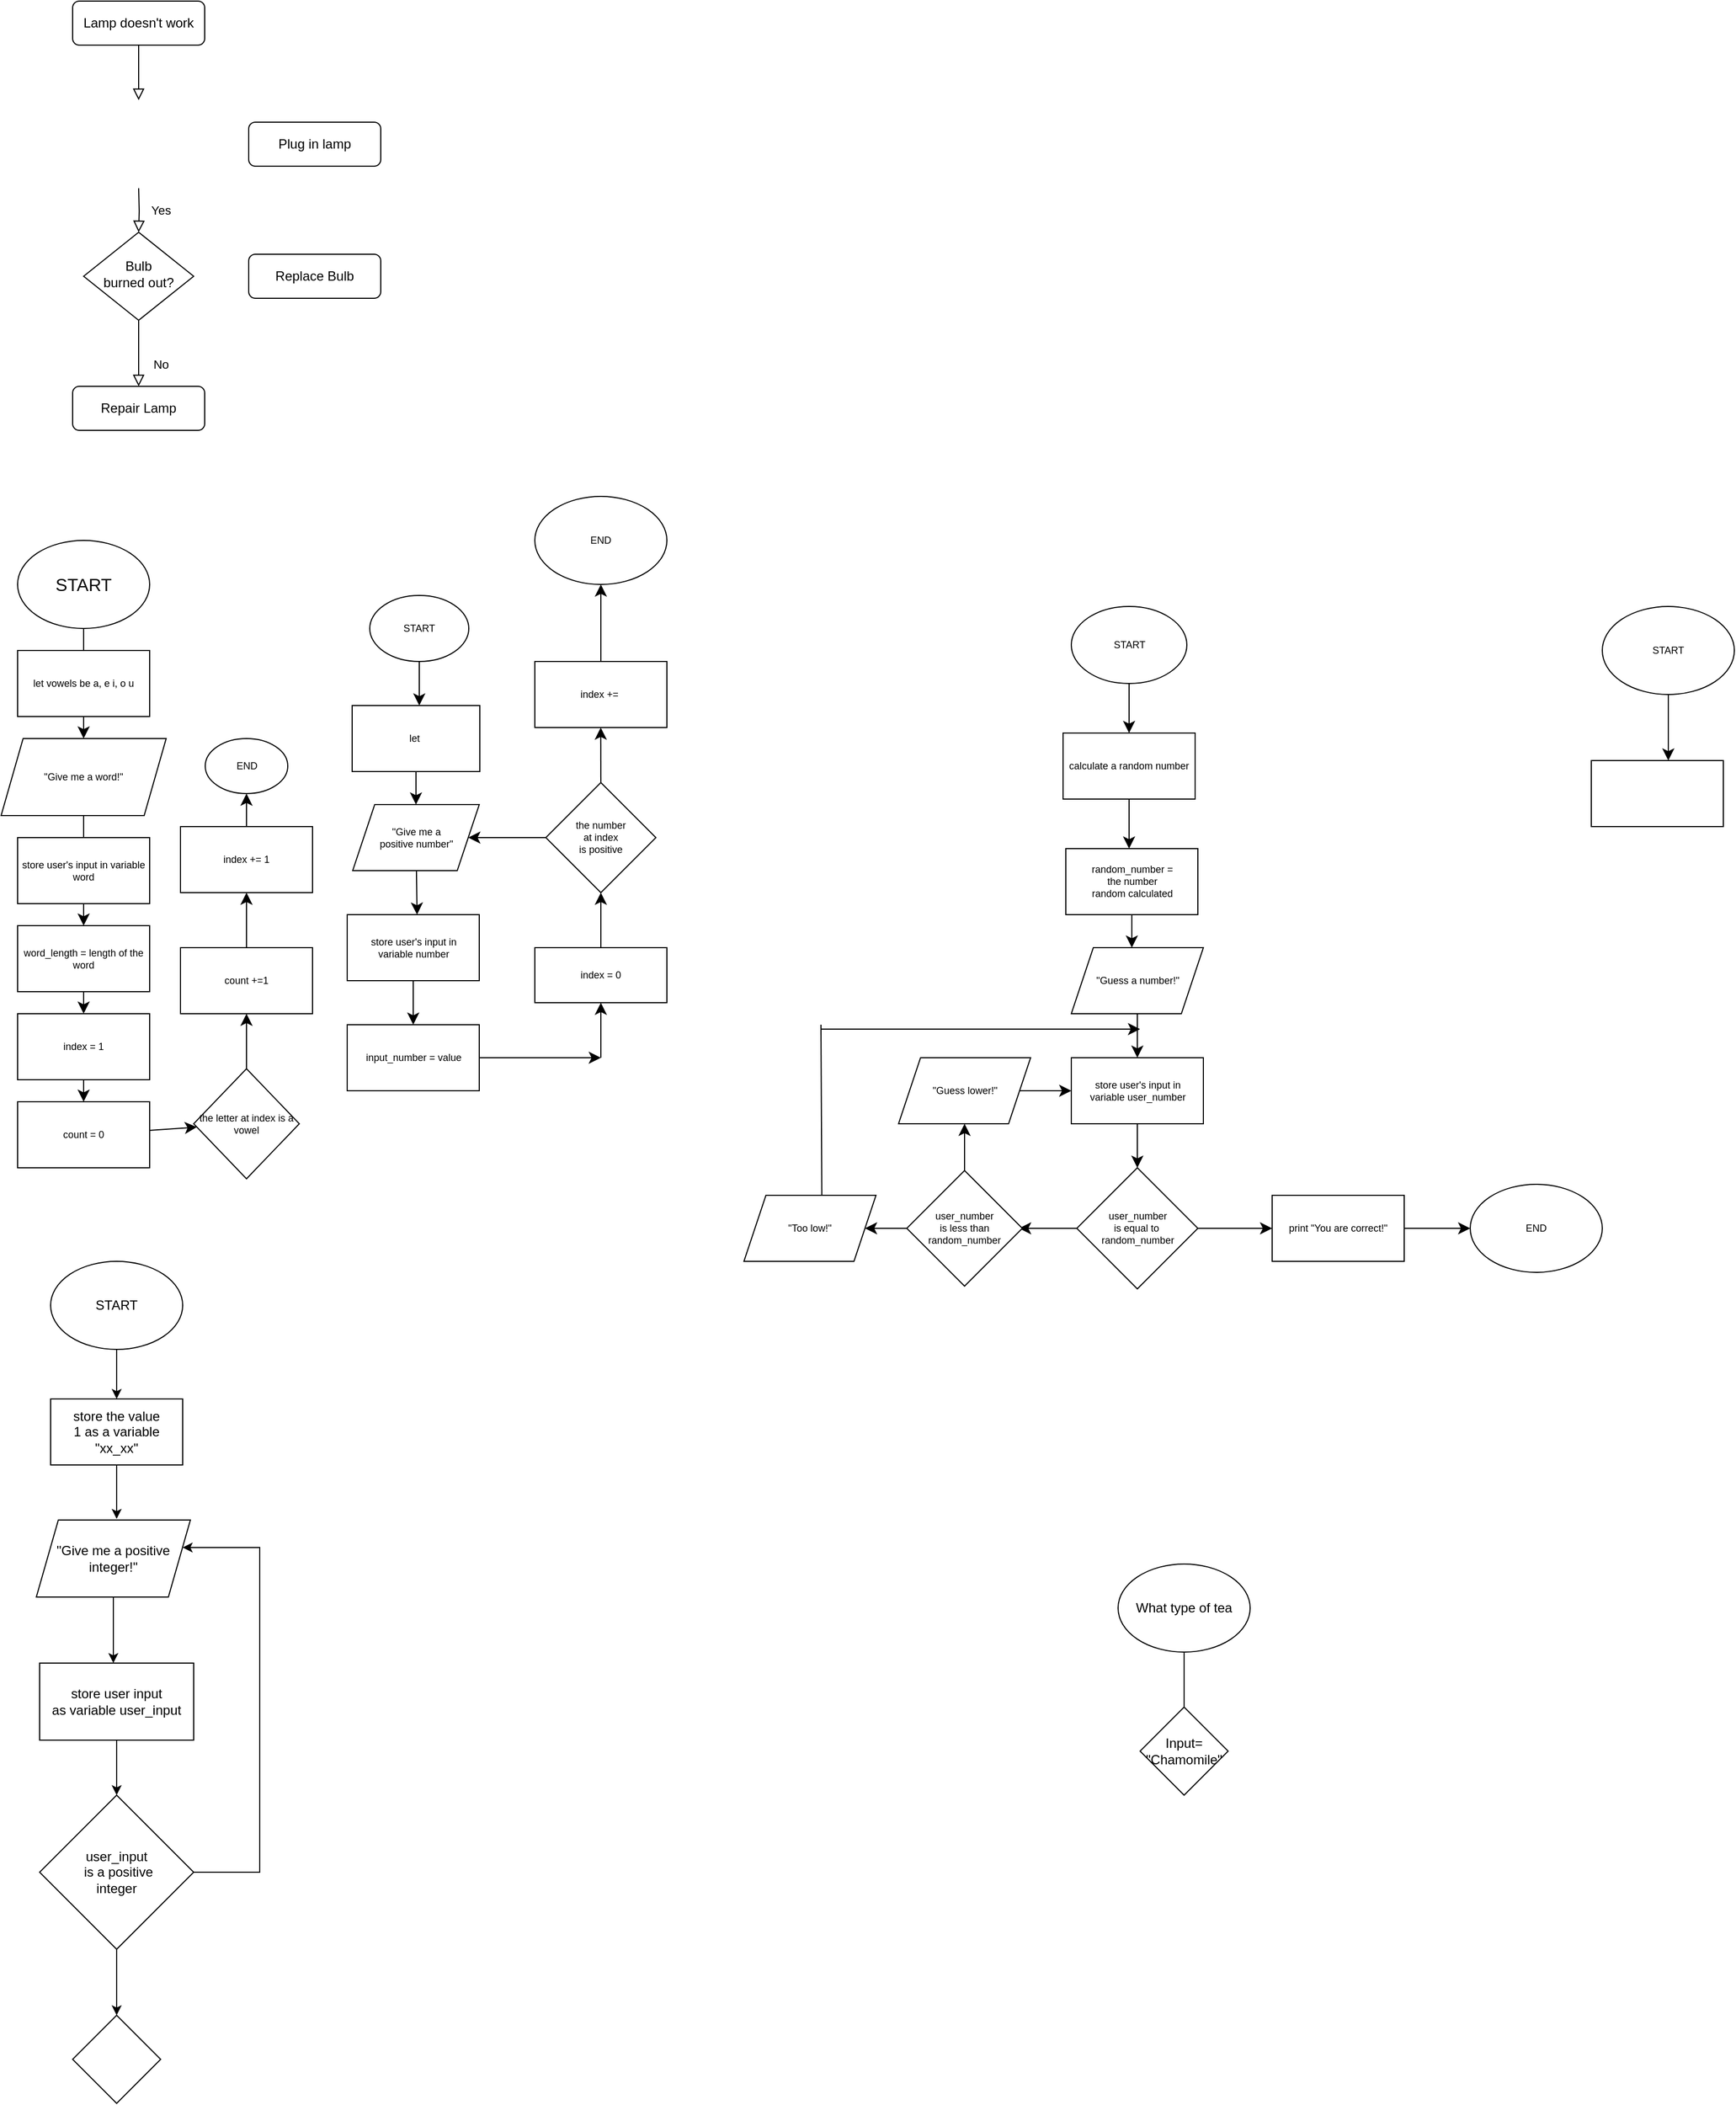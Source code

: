 <mxfile version="20.8.5" type="github" pages="2">
  <diagram id="C5RBs43oDa-KdzZeNtuy" name="Page-1">
    <mxGraphModel dx="758" dy="748" grid="1" gridSize="10" guides="1" tooltips="1" connect="1" arrows="1" fold="1" page="1" pageScale="1" pageWidth="827" pageHeight="1169" math="0" shadow="0">
      <root>
        <mxCell id="WIyWlLk6GJQsqaUBKTNV-0" />
        <mxCell id="WIyWlLk6GJQsqaUBKTNV-1" parent="WIyWlLk6GJQsqaUBKTNV-0" />
        <mxCell id="WIyWlLk6GJQsqaUBKTNV-2" value="" style="rounded=0;html=1;jettySize=auto;orthogonalLoop=1;fontSize=11;endArrow=block;endFill=0;endSize=8;strokeWidth=1;shadow=0;labelBackgroundColor=none;edgeStyle=orthogonalEdgeStyle;" parent="WIyWlLk6GJQsqaUBKTNV-1" source="WIyWlLk6GJQsqaUBKTNV-3" edge="1">
          <mxGeometry relative="1" as="geometry">
            <mxPoint x="220" y="170" as="targetPoint" />
          </mxGeometry>
        </mxCell>
        <mxCell id="WIyWlLk6GJQsqaUBKTNV-3" value="Lamp doesn&#39;t work" style="rounded=1;whiteSpace=wrap;html=1;fontSize=12;glass=0;strokeWidth=1;shadow=0;" parent="WIyWlLk6GJQsqaUBKTNV-1" vertex="1">
          <mxGeometry x="160" y="80" width="120" height="40" as="geometry" />
        </mxCell>
        <mxCell id="WIyWlLk6GJQsqaUBKTNV-4" value="Yes" style="rounded=0;html=1;jettySize=auto;orthogonalLoop=1;fontSize=11;endArrow=block;endFill=0;endSize=8;strokeWidth=1;shadow=0;labelBackgroundColor=none;edgeStyle=orthogonalEdgeStyle;" parent="WIyWlLk6GJQsqaUBKTNV-1" target="WIyWlLk6GJQsqaUBKTNV-10" edge="1">
          <mxGeometry y="20" relative="1" as="geometry">
            <mxPoint as="offset" />
            <mxPoint x="220" y="250" as="sourcePoint" />
          </mxGeometry>
        </mxCell>
        <mxCell id="WIyWlLk6GJQsqaUBKTNV-7" value="Plug in lamp" style="rounded=1;whiteSpace=wrap;html=1;fontSize=12;glass=0;strokeWidth=1;shadow=0;" parent="WIyWlLk6GJQsqaUBKTNV-1" vertex="1">
          <mxGeometry x="320" y="190" width="120" height="40" as="geometry" />
        </mxCell>
        <mxCell id="WIyWlLk6GJQsqaUBKTNV-8" value="No" style="rounded=0;html=1;jettySize=auto;orthogonalLoop=1;fontSize=11;endArrow=block;endFill=0;endSize=8;strokeWidth=1;shadow=0;labelBackgroundColor=none;edgeStyle=orthogonalEdgeStyle;" parent="WIyWlLk6GJQsqaUBKTNV-1" source="WIyWlLk6GJQsqaUBKTNV-10" target="WIyWlLk6GJQsqaUBKTNV-11" edge="1">
          <mxGeometry x="0.333" y="20" relative="1" as="geometry">
            <mxPoint as="offset" />
          </mxGeometry>
        </mxCell>
        <mxCell id="WIyWlLk6GJQsqaUBKTNV-10" value="Bulb&lt;br&gt;burned out?" style="rhombus;whiteSpace=wrap;html=1;shadow=0;fontFamily=Helvetica;fontSize=12;align=center;strokeWidth=1;spacing=6;spacingTop=-4;" parent="WIyWlLk6GJQsqaUBKTNV-1" vertex="1">
          <mxGeometry x="170" y="290" width="100" height="80" as="geometry" />
        </mxCell>
        <mxCell id="WIyWlLk6GJQsqaUBKTNV-11" value="Repair Lamp" style="rounded=1;whiteSpace=wrap;html=1;fontSize=12;glass=0;strokeWidth=1;shadow=0;" parent="WIyWlLk6GJQsqaUBKTNV-1" vertex="1">
          <mxGeometry x="160" y="430" width="120" height="40" as="geometry" />
        </mxCell>
        <mxCell id="WIyWlLk6GJQsqaUBKTNV-12" value="Replace Bulb" style="rounded=1;whiteSpace=wrap;html=1;fontSize=12;glass=0;strokeWidth=1;shadow=0;" parent="WIyWlLk6GJQsqaUBKTNV-1" vertex="1">
          <mxGeometry x="320" y="310" width="120" height="40" as="geometry" />
        </mxCell>
        <mxCell id="6rkK3X_Y7HJ2kkGCpfae-19" value="" style="edgeStyle=none;curved=1;rounded=0;orthogonalLoop=1;jettySize=auto;html=1;fontSize=9;startSize=8;endSize=8;" parent="WIyWlLk6GJQsqaUBKTNV-1" source="6rkK3X_Y7HJ2kkGCpfae-0" target="6rkK3X_Y7HJ2kkGCpfae-2" edge="1">
          <mxGeometry relative="1" as="geometry" />
        </mxCell>
        <mxCell id="6rkK3X_Y7HJ2kkGCpfae-0" value="START" style="ellipse;whiteSpace=wrap;html=1;fontSize=16;" parent="WIyWlLk6GJQsqaUBKTNV-1" vertex="1">
          <mxGeometry x="110" y="570" width="120" height="80" as="geometry" />
        </mxCell>
        <mxCell id="6rkK3X_Y7HJ2kkGCpfae-20" value="" style="edgeStyle=none;curved=1;rounded=0;orthogonalLoop=1;jettySize=auto;html=1;fontSize=9;startSize=8;endSize=8;" parent="WIyWlLk6GJQsqaUBKTNV-1" source="6rkK3X_Y7HJ2kkGCpfae-2" target="6rkK3X_Y7HJ2kkGCpfae-8" edge="1">
          <mxGeometry relative="1" as="geometry" />
        </mxCell>
        <mxCell id="6rkK3X_Y7HJ2kkGCpfae-2" value="&quot;Give me a word!&quot;" style="shape=parallelogram;perimeter=parallelogramPerimeter;whiteSpace=wrap;html=1;fixedSize=1;fontSize=9;" parent="WIyWlLk6GJQsqaUBKTNV-1" vertex="1">
          <mxGeometry x="95" y="750" width="150" height="70" as="geometry" />
        </mxCell>
        <mxCell id="6rkK3X_Y7HJ2kkGCpfae-3" value="let vowels be a, e i, o u" style="rounded=0;whiteSpace=wrap;html=1;fontSize=9;" parent="WIyWlLk6GJQsqaUBKTNV-1" vertex="1">
          <mxGeometry x="110" y="670" width="120" height="60" as="geometry" />
        </mxCell>
        <mxCell id="6rkK3X_Y7HJ2kkGCpfae-4" style="edgeStyle=none;curved=1;rounded=0;orthogonalLoop=1;jettySize=auto;html=1;exitX=0.5;exitY=1;exitDx=0;exitDy=0;fontSize=9;startSize=8;endSize=8;" parent="WIyWlLk6GJQsqaUBKTNV-1" source="6rkK3X_Y7HJ2kkGCpfae-3" target="6rkK3X_Y7HJ2kkGCpfae-3" edge="1">
          <mxGeometry relative="1" as="geometry" />
        </mxCell>
        <mxCell id="6rkK3X_Y7HJ2kkGCpfae-7" value="store user&#39;s input in variable word" style="rounded=0;whiteSpace=wrap;html=1;fontSize=9;" parent="WIyWlLk6GJQsqaUBKTNV-1" vertex="1">
          <mxGeometry x="110" y="840" width="120" height="60" as="geometry" />
        </mxCell>
        <mxCell id="6rkK3X_Y7HJ2kkGCpfae-21" value="" style="edgeStyle=none;curved=1;rounded=0;orthogonalLoop=1;jettySize=auto;html=1;fontSize=9;startSize=8;endSize=8;" parent="WIyWlLk6GJQsqaUBKTNV-1" source="6rkK3X_Y7HJ2kkGCpfae-8" target="6rkK3X_Y7HJ2kkGCpfae-11" edge="1">
          <mxGeometry relative="1" as="geometry" />
        </mxCell>
        <mxCell id="6rkK3X_Y7HJ2kkGCpfae-8" value="word_length = length of the word" style="rounded=0;whiteSpace=wrap;html=1;fontSize=9;" parent="WIyWlLk6GJQsqaUBKTNV-1" vertex="1">
          <mxGeometry x="110" y="920" width="120" height="60" as="geometry" />
        </mxCell>
        <mxCell id="6rkK3X_Y7HJ2kkGCpfae-22" value="" style="edgeStyle=none;curved=1;rounded=0;orthogonalLoop=1;jettySize=auto;html=1;fontSize=9;startSize=8;endSize=8;" parent="WIyWlLk6GJQsqaUBKTNV-1" source="6rkK3X_Y7HJ2kkGCpfae-11" target="6rkK3X_Y7HJ2kkGCpfae-16" edge="1">
          <mxGeometry relative="1" as="geometry" />
        </mxCell>
        <mxCell id="6rkK3X_Y7HJ2kkGCpfae-11" value="index = 1" style="rounded=0;whiteSpace=wrap;html=1;fontSize=9;" parent="WIyWlLk6GJQsqaUBKTNV-1" vertex="1">
          <mxGeometry x="110" y="1000" width="120" height="60" as="geometry" />
        </mxCell>
        <mxCell id="6rkK3X_Y7HJ2kkGCpfae-14" value="the letter at index is a vowel" style="rhombus;whiteSpace=wrap;html=1;fontSize=9;" parent="WIyWlLk6GJQsqaUBKTNV-1" vertex="1">
          <mxGeometry x="270" y="1050" width="96" height="100" as="geometry" />
        </mxCell>
        <mxCell id="6rkK3X_Y7HJ2kkGCpfae-15" value="" style="endArrow=classic;html=1;rounded=0;fontSize=9;startSize=8;endSize=8;curved=1;exitX=0.5;exitY=0;exitDx=0;exitDy=0;entryX=0.5;entryY=1;entryDx=0;entryDy=0;" parent="WIyWlLk6GJQsqaUBKTNV-1" source="6rkK3X_Y7HJ2kkGCpfae-14" target="6rkK3X_Y7HJ2kkGCpfae-17" edge="1">
          <mxGeometry width="50" height="50" relative="1" as="geometry">
            <mxPoint x="430" y="960" as="sourcePoint" />
            <mxPoint x="618" y="850" as="targetPoint" />
          </mxGeometry>
        </mxCell>
        <mxCell id="6rkK3X_Y7HJ2kkGCpfae-24" value="" style="edgeStyle=none;curved=1;rounded=0;orthogonalLoop=1;jettySize=auto;html=1;fontSize=9;startSize=8;endSize=8;" parent="WIyWlLk6GJQsqaUBKTNV-1" source="6rkK3X_Y7HJ2kkGCpfae-16" target="6rkK3X_Y7HJ2kkGCpfae-14" edge="1">
          <mxGeometry relative="1" as="geometry" />
        </mxCell>
        <mxCell id="6rkK3X_Y7HJ2kkGCpfae-16" value="count = 0" style="rounded=0;whiteSpace=wrap;html=1;fontSize=9;" parent="WIyWlLk6GJQsqaUBKTNV-1" vertex="1">
          <mxGeometry x="110" y="1080" width="120" height="60" as="geometry" />
        </mxCell>
        <mxCell id="6rkK3X_Y7HJ2kkGCpfae-25" value="" style="edgeStyle=none;curved=1;rounded=0;orthogonalLoop=1;jettySize=auto;html=1;fontSize=9;startSize=8;endSize=8;" parent="WIyWlLk6GJQsqaUBKTNV-1" source="6rkK3X_Y7HJ2kkGCpfae-17" target="6rkK3X_Y7HJ2kkGCpfae-18" edge="1">
          <mxGeometry relative="1" as="geometry" />
        </mxCell>
        <mxCell id="6rkK3X_Y7HJ2kkGCpfae-17" value="count +=1" style="rounded=0;whiteSpace=wrap;html=1;fontSize=9;" parent="WIyWlLk6GJQsqaUBKTNV-1" vertex="1">
          <mxGeometry x="258" y="940" width="120" height="60" as="geometry" />
        </mxCell>
        <mxCell id="6rkK3X_Y7HJ2kkGCpfae-27" style="edgeStyle=none;curved=1;rounded=0;orthogonalLoop=1;jettySize=auto;html=1;fontSize=9;startSize=8;endSize=8;" parent="WIyWlLk6GJQsqaUBKTNV-1" source="6rkK3X_Y7HJ2kkGCpfae-18" target="6rkK3X_Y7HJ2kkGCpfae-28" edge="1">
          <mxGeometry relative="1" as="geometry">
            <mxPoint x="318" y="790" as="targetPoint" />
          </mxGeometry>
        </mxCell>
        <mxCell id="6rkK3X_Y7HJ2kkGCpfae-18" value="index += 1" style="rounded=0;whiteSpace=wrap;html=1;fontSize=9;" parent="WIyWlLk6GJQsqaUBKTNV-1" vertex="1">
          <mxGeometry x="258" y="830" width="120" height="60" as="geometry" />
        </mxCell>
        <mxCell id="6rkK3X_Y7HJ2kkGCpfae-28" value="END" style="ellipse;whiteSpace=wrap;html=1;fontSize=9;" parent="WIyWlLk6GJQsqaUBKTNV-1" vertex="1">
          <mxGeometry x="280.5" y="750" width="75" height="50" as="geometry" />
        </mxCell>
        <mxCell id="6rkK3X_Y7HJ2kkGCpfae-30" style="edgeStyle=none;curved=1;rounded=0;orthogonalLoop=1;jettySize=auto;html=1;fontSize=9;startSize=8;endSize=8;" parent="WIyWlLk6GJQsqaUBKTNV-1" source="6rkK3X_Y7HJ2kkGCpfae-29" edge="1">
          <mxGeometry relative="1" as="geometry">
            <mxPoint x="475" y="720" as="targetPoint" />
          </mxGeometry>
        </mxCell>
        <mxCell id="6rkK3X_Y7HJ2kkGCpfae-29" value="START" style="ellipse;whiteSpace=wrap;html=1;fontSize=9;" parent="WIyWlLk6GJQsqaUBKTNV-1" vertex="1">
          <mxGeometry x="430" y="620" width="90" height="60" as="geometry" />
        </mxCell>
        <mxCell id="6rkK3X_Y7HJ2kkGCpfae-37" style="edgeStyle=none;curved=1;rounded=0;orthogonalLoop=1;jettySize=auto;html=1;entryX=0.5;entryY=0;entryDx=0;entryDy=0;fontSize=9;startSize=8;endSize=8;" parent="WIyWlLk6GJQsqaUBKTNV-1" source="6rkK3X_Y7HJ2kkGCpfae-32" target="6rkK3X_Y7HJ2kkGCpfae-35" edge="1">
          <mxGeometry relative="1" as="geometry" />
        </mxCell>
        <mxCell id="6rkK3X_Y7HJ2kkGCpfae-32" value="let&amp;nbsp;" style="rounded=0;whiteSpace=wrap;html=1;fontSize=9;" parent="WIyWlLk6GJQsqaUBKTNV-1" vertex="1">
          <mxGeometry x="414" y="720" width="116" height="60" as="geometry" />
        </mxCell>
        <mxCell id="6rkK3X_Y7HJ2kkGCpfae-36" style="edgeStyle=none;curved=1;rounded=0;orthogonalLoop=1;jettySize=auto;html=1;fontSize=9;startSize=8;endSize=8;" parent="WIyWlLk6GJQsqaUBKTNV-1" source="6rkK3X_Y7HJ2kkGCpfae-35" edge="1">
          <mxGeometry relative="1" as="geometry">
            <mxPoint x="473" y="910" as="targetPoint" />
          </mxGeometry>
        </mxCell>
        <mxCell id="6rkK3X_Y7HJ2kkGCpfae-35" value="&quot;Give me a &lt;br&gt;positive number&quot;" style="shape=parallelogram;perimeter=parallelogramPerimeter;whiteSpace=wrap;html=1;fixedSize=1;fontSize=9;" parent="WIyWlLk6GJQsqaUBKTNV-1" vertex="1">
          <mxGeometry x="414.5" y="810" width="115" height="60" as="geometry" />
        </mxCell>
        <mxCell id="6rkK3X_Y7HJ2kkGCpfae-40" style="edgeStyle=none;curved=1;rounded=0;orthogonalLoop=1;jettySize=auto;html=1;fontSize=9;startSize=8;endSize=8;" parent="WIyWlLk6GJQsqaUBKTNV-1" source="6rkK3X_Y7HJ2kkGCpfae-39" edge="1">
          <mxGeometry relative="1" as="geometry">
            <mxPoint x="469.5" y="1010" as="targetPoint" />
          </mxGeometry>
        </mxCell>
        <mxCell id="6rkK3X_Y7HJ2kkGCpfae-39" value="store user&#39;s input in&lt;br&gt;variable number" style="rounded=0;whiteSpace=wrap;html=1;fontSize=9;" parent="WIyWlLk6GJQsqaUBKTNV-1" vertex="1">
          <mxGeometry x="409.5" y="910" width="120" height="60" as="geometry" />
        </mxCell>
        <mxCell id="6rkK3X_Y7HJ2kkGCpfae-43" style="edgeStyle=none;curved=1;rounded=0;orthogonalLoop=1;jettySize=auto;html=1;fontSize=9;startSize=8;endSize=8;" parent="WIyWlLk6GJQsqaUBKTNV-1" source="6rkK3X_Y7HJ2kkGCpfae-41" edge="1">
          <mxGeometry relative="1" as="geometry">
            <mxPoint x="640" y="1040" as="targetPoint" />
          </mxGeometry>
        </mxCell>
        <mxCell id="6rkK3X_Y7HJ2kkGCpfae-41" value="input_number = value" style="rounded=0;whiteSpace=wrap;html=1;fontSize=9;" parent="WIyWlLk6GJQsqaUBKTNV-1" vertex="1">
          <mxGeometry x="409.5" y="1010" width="120" height="60" as="geometry" />
        </mxCell>
        <mxCell id="6rkK3X_Y7HJ2kkGCpfae-49" style="edgeStyle=none;curved=1;rounded=0;orthogonalLoop=1;jettySize=auto;html=1;fontSize=9;startSize=8;endSize=8;" parent="WIyWlLk6GJQsqaUBKTNV-1" source="6rkK3X_Y7HJ2kkGCpfae-48" target="6rkK3X_Y7HJ2kkGCpfae-50" edge="1">
          <mxGeometry relative="1" as="geometry">
            <mxPoint x="640" y="970" as="targetPoint" />
          </mxGeometry>
        </mxCell>
        <mxCell id="6rkK3X_Y7HJ2kkGCpfae-48" value="index = 0" style="rounded=0;whiteSpace=wrap;html=1;fontSize=9;" parent="WIyWlLk6GJQsqaUBKTNV-1" vertex="1">
          <mxGeometry x="580" y="940" width="120" height="50" as="geometry" />
        </mxCell>
        <mxCell id="6rkK3X_Y7HJ2kkGCpfae-51" style="edgeStyle=none;curved=1;rounded=0;orthogonalLoop=1;jettySize=auto;html=1;fontSize=9;startSize=8;endSize=8;entryX=1;entryY=0.5;entryDx=0;entryDy=0;exitX=0;exitY=0.5;exitDx=0;exitDy=0;" parent="WIyWlLk6GJQsqaUBKTNV-1" source="6rkK3X_Y7HJ2kkGCpfae-50" target="6rkK3X_Y7HJ2kkGCpfae-35" edge="1">
          <mxGeometry relative="1" as="geometry">
            <mxPoint x="640" y="810" as="targetPoint" />
          </mxGeometry>
        </mxCell>
        <mxCell id="6rkK3X_Y7HJ2kkGCpfae-55" style="edgeStyle=none;curved=1;rounded=0;orthogonalLoop=1;jettySize=auto;html=1;exitX=0.5;exitY=0;exitDx=0;exitDy=0;fontSize=9;startSize=8;endSize=8;" parent="WIyWlLk6GJQsqaUBKTNV-1" source="6rkK3X_Y7HJ2kkGCpfae-50" edge="1">
          <mxGeometry relative="1" as="geometry">
            <mxPoint x="639.895" y="740" as="targetPoint" />
          </mxGeometry>
        </mxCell>
        <mxCell id="6rkK3X_Y7HJ2kkGCpfae-50" value="the number&lt;br&gt;at index&lt;br&gt;is positive" style="rhombus;whiteSpace=wrap;html=1;fontSize=9;" parent="WIyWlLk6GJQsqaUBKTNV-1" vertex="1">
          <mxGeometry x="590" y="790" width="100" height="100" as="geometry" />
        </mxCell>
        <mxCell id="6rkK3X_Y7HJ2kkGCpfae-57" value="" style="endArrow=classic;html=1;rounded=0;fontSize=9;startSize=8;endSize=8;curved=1;" parent="WIyWlLk6GJQsqaUBKTNV-1" target="6rkK3X_Y7HJ2kkGCpfae-48" edge="1">
          <mxGeometry width="50" height="50" relative="1" as="geometry">
            <mxPoint x="640" y="1040" as="sourcePoint" />
            <mxPoint x="690" y="990" as="targetPoint" />
          </mxGeometry>
        </mxCell>
        <mxCell id="G9BDfz2UxZrtVeb2Ntyk-60" style="edgeStyle=none;curved=1;rounded=0;orthogonalLoop=1;jettySize=auto;html=1;exitX=0.5;exitY=0;exitDx=0;exitDy=0;fontSize=9;startSize=8;endSize=8;" parent="WIyWlLk6GJQsqaUBKTNV-1" source="6rkK3X_Y7HJ2kkGCpfae-58" target="G9BDfz2UxZrtVeb2Ntyk-61" edge="1">
          <mxGeometry relative="1" as="geometry">
            <mxPoint x="640.31" y="630" as="targetPoint" />
          </mxGeometry>
        </mxCell>
        <mxCell id="6rkK3X_Y7HJ2kkGCpfae-58" value="index +=&amp;nbsp;" style="rounded=0;whiteSpace=wrap;html=1;fontSize=9;" parent="WIyWlLk6GJQsqaUBKTNV-1" vertex="1">
          <mxGeometry x="580" y="680" width="120" height="60" as="geometry" />
        </mxCell>
        <mxCell id="G9BDfz2UxZrtVeb2Ntyk-1" style="edgeStyle=none;curved=1;rounded=0;orthogonalLoop=1;jettySize=auto;html=1;exitX=0.5;exitY=1;exitDx=0;exitDy=0;fontSize=9;startSize=8;endSize=8;" parent="WIyWlLk6GJQsqaUBKTNV-1" source="G9BDfz2UxZrtVeb2Ntyk-0" edge="1">
          <mxGeometry relative="1" as="geometry">
            <mxPoint x="1120" y="745" as="targetPoint" />
          </mxGeometry>
        </mxCell>
        <mxCell id="G9BDfz2UxZrtVeb2Ntyk-0" value="START" style="ellipse;whiteSpace=wrap;html=1;fontSize=9;" parent="WIyWlLk6GJQsqaUBKTNV-1" vertex="1">
          <mxGeometry x="1067.5" y="630" width="105" height="70" as="geometry" />
        </mxCell>
        <mxCell id="G9BDfz2UxZrtVeb2Ntyk-3" style="edgeStyle=none;curved=1;rounded=0;orthogonalLoop=1;jettySize=auto;html=1;fontSize=9;startSize=8;endSize=8;" parent="WIyWlLk6GJQsqaUBKTNV-1" edge="1">
          <mxGeometry relative="1" as="geometry">
            <mxPoint x="1120" y="850" as="targetPoint" />
            <mxPoint x="1120" y="800" as="sourcePoint" />
          </mxGeometry>
        </mxCell>
        <mxCell id="G9BDfz2UxZrtVeb2Ntyk-5" value="calculate a random number" style="rounded=0;whiteSpace=wrap;html=1;fontSize=9;" parent="WIyWlLk6GJQsqaUBKTNV-1" vertex="1">
          <mxGeometry x="1060" y="745" width="120" height="60" as="geometry" />
        </mxCell>
        <mxCell id="G9BDfz2UxZrtVeb2Ntyk-12" style="edgeStyle=none;curved=1;rounded=0;orthogonalLoop=1;jettySize=auto;html=1;exitX=0.5;exitY=0;exitDx=0;exitDy=0;fontSize=9;startSize=8;endSize=8;" parent="WIyWlLk6GJQsqaUBKTNV-1" source="G9BDfz2UxZrtVeb2Ntyk-6" edge="1">
          <mxGeometry relative="1" as="geometry">
            <mxPoint x="1127.5" y="1040" as="targetPoint" />
          </mxGeometry>
        </mxCell>
        <mxCell id="G9BDfz2UxZrtVeb2Ntyk-6" value="&quot;Guess a number!&quot;" style="shape=parallelogram;perimeter=parallelogramPerimeter;whiteSpace=wrap;html=1;fixedSize=1;fontSize=9;" parent="WIyWlLk6GJQsqaUBKTNV-1" vertex="1">
          <mxGeometry x="1067.5" y="940" width="120" height="60" as="geometry" />
        </mxCell>
        <mxCell id="G9BDfz2UxZrtVeb2Ntyk-14" style="edgeStyle=none;curved=1;rounded=0;orthogonalLoop=1;jettySize=auto;html=1;fontSize=9;startSize=8;endSize=8;" parent="WIyWlLk6GJQsqaUBKTNV-1" source="G9BDfz2UxZrtVeb2Ntyk-10" edge="1">
          <mxGeometry relative="1" as="geometry">
            <mxPoint x="1122.5" y="940" as="targetPoint" />
          </mxGeometry>
        </mxCell>
        <mxCell id="G9BDfz2UxZrtVeb2Ntyk-10" value="random_number =&lt;br&gt;the number&lt;br&gt;random calculated" style="rounded=0;whiteSpace=wrap;html=1;fontSize=9;" parent="WIyWlLk6GJQsqaUBKTNV-1" vertex="1">
          <mxGeometry x="1062.5" y="850" width="120" height="60" as="geometry" />
        </mxCell>
        <mxCell id="G9BDfz2UxZrtVeb2Ntyk-17" style="edgeStyle=none;curved=1;rounded=0;orthogonalLoop=1;jettySize=auto;html=1;fontSize=9;startSize=8;endSize=8;" parent="WIyWlLk6GJQsqaUBKTNV-1" source="G9BDfz2UxZrtVeb2Ntyk-16" edge="1">
          <mxGeometry relative="1" as="geometry">
            <mxPoint x="1127.5" y="1140" as="targetPoint" />
          </mxGeometry>
        </mxCell>
        <mxCell id="G9BDfz2UxZrtVeb2Ntyk-16" value="store user&#39;s input in&lt;br&gt;variable user_number" style="rounded=0;whiteSpace=wrap;html=1;fontSize=9;" parent="WIyWlLk6GJQsqaUBKTNV-1" vertex="1">
          <mxGeometry x="1067.5" y="1040" width="120" height="60" as="geometry" />
        </mxCell>
        <mxCell id="G9BDfz2UxZrtVeb2Ntyk-45" style="edgeStyle=none;curved=1;rounded=0;orthogonalLoop=1;jettySize=auto;html=1;fontSize=9;startSize=8;endSize=8;" parent="WIyWlLk6GJQsqaUBKTNV-1" source="G9BDfz2UxZrtVeb2Ntyk-18" edge="1">
          <mxGeometry relative="1" as="geometry">
            <mxPoint x="1020" y="1195" as="targetPoint" />
          </mxGeometry>
        </mxCell>
        <mxCell id="G9BDfz2UxZrtVeb2Ntyk-18" value="user_number&lt;br&gt;is equal to&amp;nbsp;&lt;br&gt;random_number" style="rhombus;whiteSpace=wrap;html=1;fontSize=9;" parent="WIyWlLk6GJQsqaUBKTNV-1" vertex="1">
          <mxGeometry x="1072.5" y="1140" width="110" height="110" as="geometry" />
        </mxCell>
        <mxCell id="G9BDfz2UxZrtVeb2Ntyk-57" style="edgeStyle=none;curved=1;rounded=0;orthogonalLoop=1;jettySize=auto;html=1;fontSize=9;startSize=8;endSize=8;" parent="WIyWlLk6GJQsqaUBKTNV-1" source="G9BDfz2UxZrtVeb2Ntyk-23" target="G9BDfz2UxZrtVeb2Ntyk-58" edge="1">
          <mxGeometry relative="1" as="geometry">
            <mxPoint x="1420.0" y="1195" as="targetPoint" />
          </mxGeometry>
        </mxCell>
        <mxCell id="G9BDfz2UxZrtVeb2Ntyk-23" value="print &quot;You are correct!&quot;" style="rounded=0;whiteSpace=wrap;html=1;fontSize=9;" parent="WIyWlLk6GJQsqaUBKTNV-1" vertex="1">
          <mxGeometry x="1250" y="1165" width="120" height="60" as="geometry" />
        </mxCell>
        <mxCell id="G9BDfz2UxZrtVeb2Ntyk-46" style="edgeStyle=none;curved=1;rounded=0;orthogonalLoop=1;jettySize=auto;html=1;entryX=0.5;entryY=1;entryDx=0;entryDy=0;fontSize=9;startSize=8;endSize=8;" parent="WIyWlLk6GJQsqaUBKTNV-1" source="G9BDfz2UxZrtVeb2Ntyk-29" target="G9BDfz2UxZrtVeb2Ntyk-35" edge="1">
          <mxGeometry relative="1" as="geometry" />
        </mxCell>
        <mxCell id="G9BDfz2UxZrtVeb2Ntyk-47" style="edgeStyle=none;curved=1;rounded=0;orthogonalLoop=1;jettySize=auto;html=1;fontSize=9;startSize=8;endSize=8;" parent="WIyWlLk6GJQsqaUBKTNV-1" source="G9BDfz2UxZrtVeb2Ntyk-29" target="G9BDfz2UxZrtVeb2Ntyk-34" edge="1">
          <mxGeometry relative="1" as="geometry" />
        </mxCell>
        <mxCell id="G9BDfz2UxZrtVeb2Ntyk-29" value="user_number&lt;br&gt;is less than&lt;br&gt;random_number" style="rhombus;whiteSpace=wrap;html=1;fontSize=9;" parent="WIyWlLk6GJQsqaUBKTNV-1" vertex="1">
          <mxGeometry x="918" y="1142.5" width="105" height="105" as="geometry" />
        </mxCell>
        <mxCell id="G9BDfz2UxZrtVeb2Ntyk-34" value="&quot;Too low!&quot;" style="shape=parallelogram;perimeter=parallelogramPerimeter;whiteSpace=wrap;html=1;fixedSize=1;fontSize=9;" parent="WIyWlLk6GJQsqaUBKTNV-1" vertex="1">
          <mxGeometry x="770" y="1165" width="120" height="60" as="geometry" />
        </mxCell>
        <mxCell id="G9BDfz2UxZrtVeb2Ntyk-35" value="&quot;Guess lower!&quot;" style="shape=parallelogram;perimeter=parallelogramPerimeter;whiteSpace=wrap;html=1;fixedSize=1;fontSize=9;" parent="WIyWlLk6GJQsqaUBKTNV-1" vertex="1">
          <mxGeometry x="910.5" y="1040" width="120" height="60" as="geometry" />
        </mxCell>
        <mxCell id="G9BDfz2UxZrtVeb2Ntyk-49" value="" style="endArrow=classic;html=1;rounded=0;fontSize=9;startSize=8;endSize=8;curved=1;exitX=1;exitY=0.5;exitDx=0;exitDy=0;entryX=0;entryY=0.5;entryDx=0;entryDy=0;" parent="WIyWlLk6GJQsqaUBKTNV-1" source="G9BDfz2UxZrtVeb2Ntyk-35" target="G9BDfz2UxZrtVeb2Ntyk-16" edge="1">
          <mxGeometry width="50" height="50" relative="1" as="geometry">
            <mxPoint x="940" y="1040" as="sourcePoint" />
            <mxPoint x="990" y="990" as="targetPoint" />
          </mxGeometry>
        </mxCell>
        <mxCell id="G9BDfz2UxZrtVeb2Ntyk-52" value="" style="endArrow=classic;html=1;rounded=0;fontSize=9;startSize=8;endSize=8;curved=1;" parent="WIyWlLk6GJQsqaUBKTNV-1" edge="1">
          <mxGeometry width="50" height="50" relative="1" as="geometry">
            <mxPoint x="840" y="1014" as="sourcePoint" />
            <mxPoint x="1130" y="1014" as="targetPoint" />
          </mxGeometry>
        </mxCell>
        <mxCell id="G9BDfz2UxZrtVeb2Ntyk-53" value="" style="endArrow=none;html=1;rounded=0;fontSize=9;startSize=8;endSize=8;curved=1;exitX=0.59;exitY=0.002;exitDx=0;exitDy=0;exitPerimeter=0;" parent="WIyWlLk6GJQsqaUBKTNV-1" source="G9BDfz2UxZrtVeb2Ntyk-34" edge="1">
          <mxGeometry width="50" height="50" relative="1" as="geometry">
            <mxPoint x="840" y="1140" as="sourcePoint" />
            <mxPoint x="840" y="1010" as="targetPoint" />
          </mxGeometry>
        </mxCell>
        <mxCell id="G9BDfz2UxZrtVeb2Ntyk-54" value="" style="endArrow=classic;html=1;rounded=0;fontSize=9;startSize=8;endSize=8;curved=1;exitX=1;exitY=0.5;exitDx=0;exitDy=0;" parent="WIyWlLk6GJQsqaUBKTNV-1" source="G9BDfz2UxZrtVeb2Ntyk-18" edge="1">
          <mxGeometry width="50" height="50" relative="1" as="geometry">
            <mxPoint x="1160" y="1170" as="sourcePoint" />
            <mxPoint x="1250" y="1195" as="targetPoint" />
          </mxGeometry>
        </mxCell>
        <mxCell id="G9BDfz2UxZrtVeb2Ntyk-58" value="END" style="ellipse;whiteSpace=wrap;html=1;fontSize=9;" parent="WIyWlLk6GJQsqaUBKTNV-1" vertex="1">
          <mxGeometry x="1430.0" y="1155" width="120" height="80" as="geometry" />
        </mxCell>
        <mxCell id="G9BDfz2UxZrtVeb2Ntyk-61" value="END" style="ellipse;whiteSpace=wrap;html=1;fontSize=9;" parent="WIyWlLk6GJQsqaUBKTNV-1" vertex="1">
          <mxGeometry x="580.0" y="530" width="120" height="80" as="geometry" />
        </mxCell>
        <mxCell id="G9BDfz2UxZrtVeb2Ntyk-63" style="edgeStyle=none;curved=1;rounded=0;orthogonalLoop=1;jettySize=auto;html=1;fontSize=9;startSize=8;endSize=8;" parent="WIyWlLk6GJQsqaUBKTNV-1" source="G9BDfz2UxZrtVeb2Ntyk-62" edge="1">
          <mxGeometry relative="1" as="geometry">
            <mxPoint x="1610" y="770" as="targetPoint" />
          </mxGeometry>
        </mxCell>
        <mxCell id="G9BDfz2UxZrtVeb2Ntyk-62" value="START" style="ellipse;whiteSpace=wrap;html=1;fontSize=9;" parent="WIyWlLk6GJQsqaUBKTNV-1" vertex="1">
          <mxGeometry x="1550" y="630" width="120" height="80" as="geometry" />
        </mxCell>
        <mxCell id="G9BDfz2UxZrtVeb2Ntyk-64" value="" style="rounded=0;whiteSpace=wrap;html=1;fontSize=9;" parent="WIyWlLk6GJQsqaUBKTNV-1" vertex="1">
          <mxGeometry x="1540" y="770" width="120" height="60" as="geometry" />
        </mxCell>
        <mxCell id="iwm73fOLzy9ZU6IERDcX-15" style="edgeStyle=orthogonalEdgeStyle;rounded=0;orthogonalLoop=1;jettySize=auto;html=1;" parent="WIyWlLk6GJQsqaUBKTNV-1" source="iwm73fOLzy9ZU6IERDcX-0" target="iwm73fOLzy9ZU6IERDcX-14" edge="1">
          <mxGeometry relative="1" as="geometry" />
        </mxCell>
        <mxCell id="iwm73fOLzy9ZU6IERDcX-0" value="START" style="ellipse;whiteSpace=wrap;html=1;" parent="WIyWlLk6GJQsqaUBKTNV-1" vertex="1">
          <mxGeometry x="140" y="1225" width="120" height="80" as="geometry" />
        </mxCell>
        <mxCell id="iwm73fOLzy9ZU6IERDcX-3" style="edgeStyle=orthogonalEdgeStyle;rounded=0;orthogonalLoop=1;jettySize=auto;html=1;" parent="WIyWlLk6GJQsqaUBKTNV-1" source="iwm73fOLzy9ZU6IERDcX-2" edge="1">
          <mxGeometry relative="1" as="geometry">
            <mxPoint x="197" y="1590.0" as="targetPoint" />
          </mxGeometry>
        </mxCell>
        <mxCell id="iwm73fOLzy9ZU6IERDcX-2" value="&quot;Give me a positive&lt;br&gt;integer!&quot;" style="shape=parallelogram;perimeter=parallelogramPerimeter;whiteSpace=wrap;html=1;fixedSize=1;" parent="WIyWlLk6GJQsqaUBKTNV-1" vertex="1">
          <mxGeometry x="127" y="1460" width="140" height="70" as="geometry" />
        </mxCell>
        <mxCell id="iwm73fOLzy9ZU6IERDcX-5" style="edgeStyle=orthogonalEdgeStyle;rounded=0;orthogonalLoop=1;jettySize=auto;html=1;" parent="WIyWlLk6GJQsqaUBKTNV-1" edge="1">
          <mxGeometry relative="1" as="geometry">
            <mxPoint x="200" y="1710" as="targetPoint" />
            <mxPoint x="200" y="1650" as="sourcePoint" />
          </mxGeometry>
        </mxCell>
        <mxCell id="iwm73fOLzy9ZU6IERDcX-4" value="store user input&lt;br&gt;as variable user_input" style="rounded=0;whiteSpace=wrap;html=1;" parent="WIyWlLk6GJQsqaUBKTNV-1" vertex="1">
          <mxGeometry x="130" y="1590" width="140" height="70" as="geometry" />
        </mxCell>
        <mxCell id="iwm73fOLzy9ZU6IERDcX-11" style="edgeStyle=orthogonalEdgeStyle;rounded=0;orthogonalLoop=1;jettySize=auto;html=1;" parent="WIyWlLk6GJQsqaUBKTNV-1" source="iwm73fOLzy9ZU6IERDcX-6" edge="1">
          <mxGeometry relative="1" as="geometry">
            <mxPoint x="200.0" y="1910" as="targetPoint" />
          </mxGeometry>
        </mxCell>
        <mxCell id="iwm73fOLzy9ZU6IERDcX-13" style="edgeStyle=orthogonalEdgeStyle;rounded=0;orthogonalLoop=1;jettySize=auto;html=1;exitX=1;exitY=0.5;exitDx=0;exitDy=0;entryX=1;entryY=0.5;entryDx=0;entryDy=0;" parent="WIyWlLk6GJQsqaUBKTNV-1" source="iwm73fOLzy9ZU6IERDcX-6" edge="1">
          <mxGeometry relative="1" as="geometry">
            <mxPoint x="260" y="1485" as="targetPoint" />
            <Array as="points">
              <mxPoint x="330" y="1780" />
              <mxPoint x="330" y="1485" />
            </Array>
          </mxGeometry>
        </mxCell>
        <mxCell id="iwm73fOLzy9ZU6IERDcX-6" value="user_input&lt;br&gt;&amp;nbsp;is a positive&lt;br&gt;integer" style="rhombus;whiteSpace=wrap;html=1;" parent="WIyWlLk6GJQsqaUBKTNV-1" vertex="1">
          <mxGeometry x="130" y="1710" width="140" height="140" as="geometry" />
        </mxCell>
        <mxCell id="iwm73fOLzy9ZU6IERDcX-16" style="edgeStyle=orthogonalEdgeStyle;rounded=0;orthogonalLoop=1;jettySize=auto;html=1;exitX=0.5;exitY=1;exitDx=0;exitDy=0;" parent="WIyWlLk6GJQsqaUBKTNV-1" source="iwm73fOLzy9ZU6IERDcX-14" edge="1">
          <mxGeometry relative="1" as="geometry">
            <mxPoint x="200" y="1459" as="targetPoint" />
            <mxPoint x="200" y="1419" as="sourcePoint" />
          </mxGeometry>
        </mxCell>
        <mxCell id="iwm73fOLzy9ZU6IERDcX-14" value="store the value&lt;br&gt;1 as a variable&lt;br&gt;&quot;xx_xx&quot;" style="rounded=0;whiteSpace=wrap;html=1;" parent="WIyWlLk6GJQsqaUBKTNV-1" vertex="1">
          <mxGeometry x="140" y="1350" width="120" height="60" as="geometry" />
        </mxCell>
        <mxCell id="iwm73fOLzy9ZU6IERDcX-17" value="" style="rhombus;whiteSpace=wrap;html=1;" parent="WIyWlLk6GJQsqaUBKTNV-1" vertex="1">
          <mxGeometry x="160" y="1910" width="80" height="80" as="geometry" />
        </mxCell>
        <mxCell id="aeg8w5S8_GVblZODZnpJ-0" value="What type of tea" style="ellipse;whiteSpace=wrap;html=1;" vertex="1" parent="WIyWlLk6GJQsqaUBKTNV-1">
          <mxGeometry x="1110" y="1500" width="120" height="80" as="geometry" />
        </mxCell>
        <mxCell id="aeg8w5S8_GVblZODZnpJ-1" value="Input= &quot;Chamomile&quot;" style="rhombus;whiteSpace=wrap;html=1;" vertex="1" parent="WIyWlLk6GJQsqaUBKTNV-1">
          <mxGeometry x="1130" y="1630" width="80" height="80" as="geometry" />
        </mxCell>
        <mxCell id="aeg8w5S8_GVblZODZnpJ-3" value="" style="endArrow=none;html=1;rounded=0;exitX=0.5;exitY=0;exitDx=0;exitDy=0;entryX=0.5;entryY=1;entryDx=0;entryDy=0;" edge="1" parent="WIyWlLk6GJQsqaUBKTNV-1" source="aeg8w5S8_GVblZODZnpJ-1" target="aeg8w5S8_GVblZODZnpJ-0">
          <mxGeometry width="50" height="50" relative="1" as="geometry">
            <mxPoint x="1180" y="1650" as="sourcePoint" />
            <mxPoint x="1230" y="1600" as="targetPoint" />
          </mxGeometry>
        </mxCell>
      </root>
    </mxGraphModel>
  </diagram>
  <diagram id="Wx5rr5XtukEhyNtxBx1X" name="Page-2">
    <mxGraphModel dx="1245" dy="1008" grid="0" gridSize="10" guides="1" tooltips="1" connect="1" arrows="1" fold="1" page="0" pageScale="1" pageWidth="850" pageHeight="1100" math="0" shadow="0">
      <root>
        <mxCell id="0" />
        <mxCell id="1" parent="0" />
        <mxCell id="VLYLbC1kF1Cp7xHUZIRe-1" value="" style="ellipse;whiteSpace=wrap;html=1;fontSize=9;" vertex="1" parent="1">
          <mxGeometry x="-385" y="110" width="120" height="80" as="geometry" />
        </mxCell>
      </root>
    </mxGraphModel>
  </diagram>
</mxfile>
